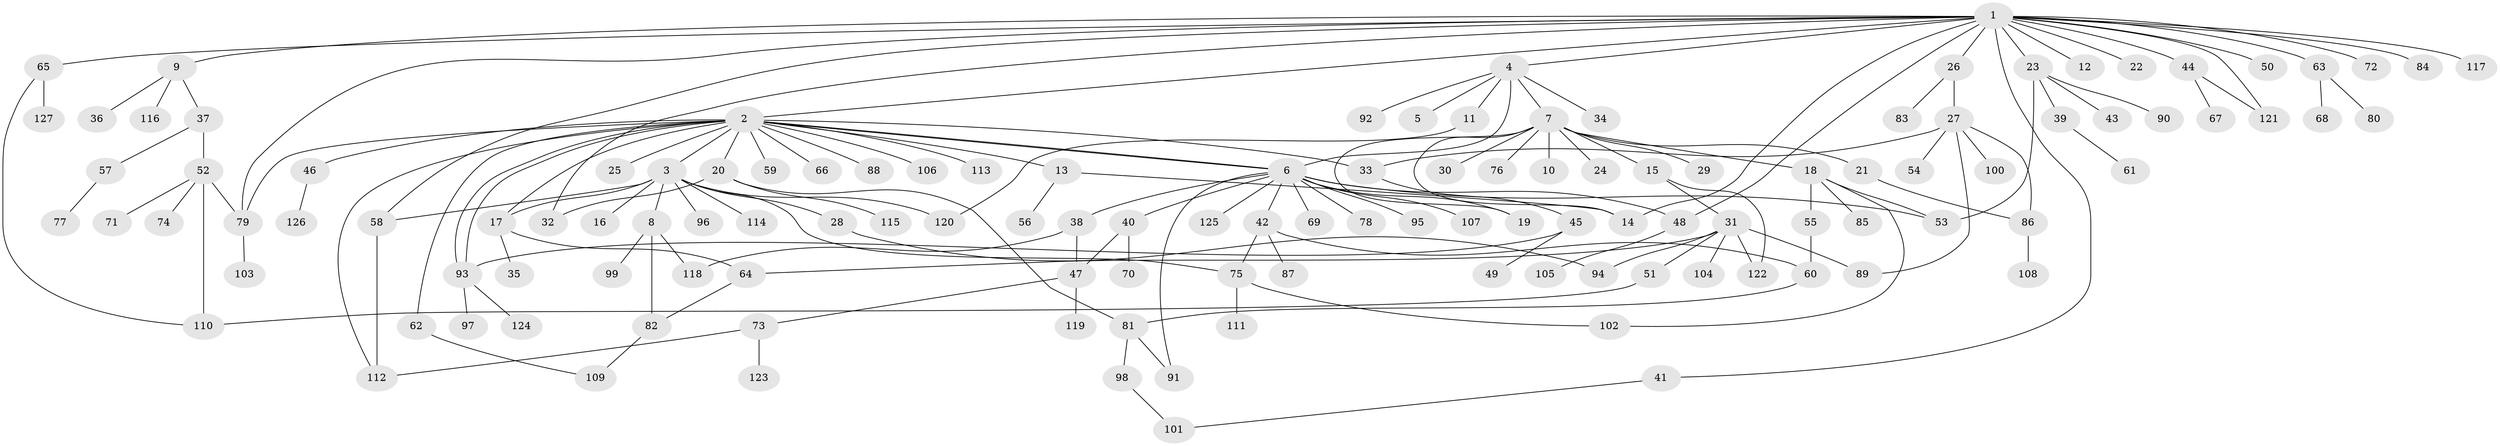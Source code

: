 // coarse degree distribution, {3: 0.2077922077922078, 9: 0.012987012987012988, 2: 0.23376623376623376, 1: 0.36363636363636365, 4: 0.09090909090909091, 5: 0.03896103896103896, 16: 0.012987012987012988, 12: 0.012987012987012988, 8: 0.012987012987012988, 18: 0.012987012987012988}
// Generated by graph-tools (version 1.1) at 2025/36/03/04/25 23:36:50]
// undirected, 127 vertices, 163 edges
graph export_dot {
  node [color=gray90,style=filled];
  1;
  2;
  3;
  4;
  5;
  6;
  7;
  8;
  9;
  10;
  11;
  12;
  13;
  14;
  15;
  16;
  17;
  18;
  19;
  20;
  21;
  22;
  23;
  24;
  25;
  26;
  27;
  28;
  29;
  30;
  31;
  32;
  33;
  34;
  35;
  36;
  37;
  38;
  39;
  40;
  41;
  42;
  43;
  44;
  45;
  46;
  47;
  48;
  49;
  50;
  51;
  52;
  53;
  54;
  55;
  56;
  57;
  58;
  59;
  60;
  61;
  62;
  63;
  64;
  65;
  66;
  67;
  68;
  69;
  70;
  71;
  72;
  73;
  74;
  75;
  76;
  77;
  78;
  79;
  80;
  81;
  82;
  83;
  84;
  85;
  86;
  87;
  88;
  89;
  90;
  91;
  92;
  93;
  94;
  95;
  96;
  97;
  98;
  99;
  100;
  101;
  102;
  103;
  104;
  105;
  106;
  107;
  108;
  109;
  110;
  111;
  112;
  113;
  114;
  115;
  116;
  117;
  118;
  119;
  120;
  121;
  122;
  123;
  124;
  125;
  126;
  127;
  1 -- 2;
  1 -- 4;
  1 -- 9;
  1 -- 12;
  1 -- 14;
  1 -- 22;
  1 -- 23;
  1 -- 26;
  1 -- 32;
  1 -- 41;
  1 -- 44;
  1 -- 48;
  1 -- 50;
  1 -- 58;
  1 -- 63;
  1 -- 65;
  1 -- 72;
  1 -- 79;
  1 -- 84;
  1 -- 117;
  1 -- 121;
  2 -- 3;
  2 -- 6;
  2 -- 6;
  2 -- 13;
  2 -- 17;
  2 -- 20;
  2 -- 25;
  2 -- 33;
  2 -- 46;
  2 -- 59;
  2 -- 62;
  2 -- 66;
  2 -- 79;
  2 -- 88;
  2 -- 93;
  2 -- 93;
  2 -- 106;
  2 -- 112;
  2 -- 113;
  3 -- 8;
  3 -- 16;
  3 -- 17;
  3 -- 28;
  3 -- 58;
  3 -- 75;
  3 -- 96;
  3 -- 114;
  3 -- 120;
  4 -- 5;
  4 -- 6;
  4 -- 7;
  4 -- 11;
  4 -- 34;
  4 -- 92;
  6 -- 19;
  6 -- 38;
  6 -- 40;
  6 -- 42;
  6 -- 48;
  6 -- 53;
  6 -- 69;
  6 -- 78;
  6 -- 91;
  6 -- 95;
  6 -- 107;
  6 -- 125;
  7 -- 10;
  7 -- 14;
  7 -- 15;
  7 -- 18;
  7 -- 19;
  7 -- 21;
  7 -- 24;
  7 -- 29;
  7 -- 30;
  7 -- 76;
  8 -- 82;
  8 -- 99;
  8 -- 118;
  9 -- 36;
  9 -- 37;
  9 -- 116;
  11 -- 120;
  13 -- 14;
  13 -- 56;
  15 -- 31;
  15 -- 122;
  17 -- 35;
  17 -- 64;
  18 -- 53;
  18 -- 55;
  18 -- 85;
  18 -- 102;
  20 -- 32;
  20 -- 81;
  20 -- 115;
  21 -- 86;
  23 -- 39;
  23 -- 43;
  23 -- 53;
  23 -- 90;
  26 -- 27;
  26 -- 83;
  27 -- 33;
  27 -- 54;
  27 -- 86;
  27 -- 89;
  27 -- 100;
  28 -- 94;
  31 -- 51;
  31 -- 64;
  31 -- 89;
  31 -- 94;
  31 -- 104;
  31 -- 122;
  33 -- 45;
  37 -- 52;
  37 -- 57;
  38 -- 47;
  38 -- 118;
  39 -- 61;
  40 -- 47;
  40 -- 70;
  41 -- 101;
  42 -- 60;
  42 -- 75;
  42 -- 87;
  44 -- 67;
  44 -- 121;
  45 -- 49;
  45 -- 93;
  46 -- 126;
  47 -- 73;
  47 -- 119;
  48 -- 105;
  51 -- 110;
  52 -- 71;
  52 -- 74;
  52 -- 79;
  52 -- 110;
  55 -- 60;
  57 -- 77;
  58 -- 112;
  60 -- 81;
  62 -- 109;
  63 -- 68;
  63 -- 80;
  64 -- 82;
  65 -- 110;
  65 -- 127;
  73 -- 112;
  73 -- 123;
  75 -- 102;
  75 -- 111;
  79 -- 103;
  81 -- 91;
  81 -- 98;
  82 -- 109;
  86 -- 108;
  93 -- 97;
  93 -- 124;
  98 -- 101;
}

